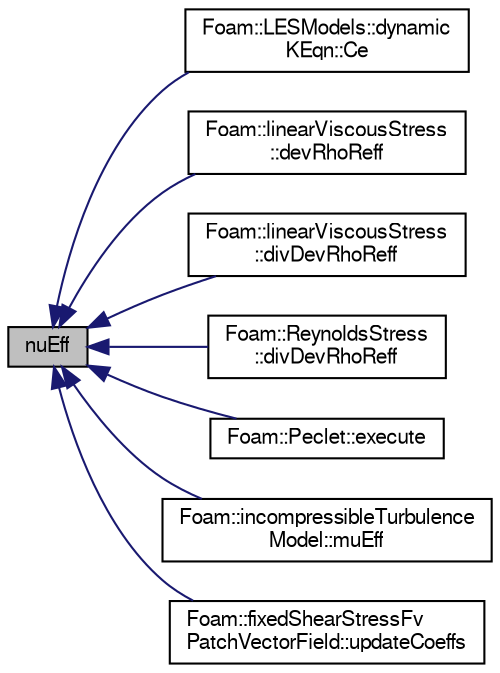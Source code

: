digraph "nuEff"
{
  bgcolor="transparent";
  edge [fontname="FreeSans",fontsize="10",labelfontname="FreeSans",labelfontsize="10"];
  node [fontname="FreeSans",fontsize="10",shape=record];
  rankdir="LR";
  Node1 [label="nuEff",height=0.2,width=0.4,color="black", fillcolor="grey75", style="filled" fontcolor="black"];
  Node1 -> Node2 [dir="back",color="midnightblue",fontsize="10",style="solid",fontname="FreeSans"];
  Node2 [label="Foam::LESModels::dynamic\lKEqn::Ce",height=0.2,width=0.4,color="black",URL="$a00580.html#ae001fc220810a3b22276839a13f3ea0d",tooltip="Calculate Ce by filtering the velocity field U. "];
  Node1 -> Node3 [dir="back",color="midnightblue",fontsize="10",style="solid",fontname="FreeSans"];
  Node3 [label="Foam::linearViscousStress\l::devRhoReff",height=0.2,width=0.4,color="black",URL="$a01310.html#a2100c17734b208e9539274853e45243b",tooltip="Return the effective stress tensor. "];
  Node1 -> Node4 [dir="back",color="midnightblue",fontsize="10",style="solid",fontname="FreeSans"];
  Node4 [label="Foam::linearViscousStress\l::divDevRhoReff",height=0.2,width=0.4,color="black",URL="$a01310.html#acc389cc45eb481c08fc9fdbe24edd0da",tooltip="Return the source term for the momentum equation. "];
  Node1 -> Node5 [dir="back",color="midnightblue",fontsize="10",style="solid",fontname="FreeSans"];
  Node5 [label="Foam::ReynoldsStress\l::divDevRhoReff",height=0.2,width=0.4,color="black",URL="$a02130.html#acc389cc45eb481c08fc9fdbe24edd0da",tooltip="Return the source term for the momentum equation. "];
  Node1 -> Node6 [dir="back",color="midnightblue",fontsize="10",style="solid",fontname="FreeSans"];
  Node6 [label="Foam::Peclet::execute",height=0.2,width=0.4,color="black",URL="$a01774.html#a61af3e60b94ae3e748f6fbac1e794af7",tooltip="Execute, currently does nothing. "];
  Node1 -> Node7 [dir="back",color="midnightblue",fontsize="10",style="solid",fontname="FreeSans"];
  Node7 [label="Foam::incompressibleTurbulence\lModel::muEff",height=0.2,width=0.4,color="black",URL="$a01017.html#ac8dc824da0ccdabf0634985370560494",tooltip="Return the effective dynamic viscosity. "];
  Node1 -> Node8 [dir="back",color="midnightblue",fontsize="10",style="solid",fontname="FreeSans"];
  Node8 [label="Foam::fixedShearStressFv\lPatchVectorField::updateCoeffs",height=0.2,width=0.4,color="black",URL="$a00809.html#a7e24eafac629d3733181cd942d4c902f",tooltip="Update the coefficients associated with the patch field. "];
}

